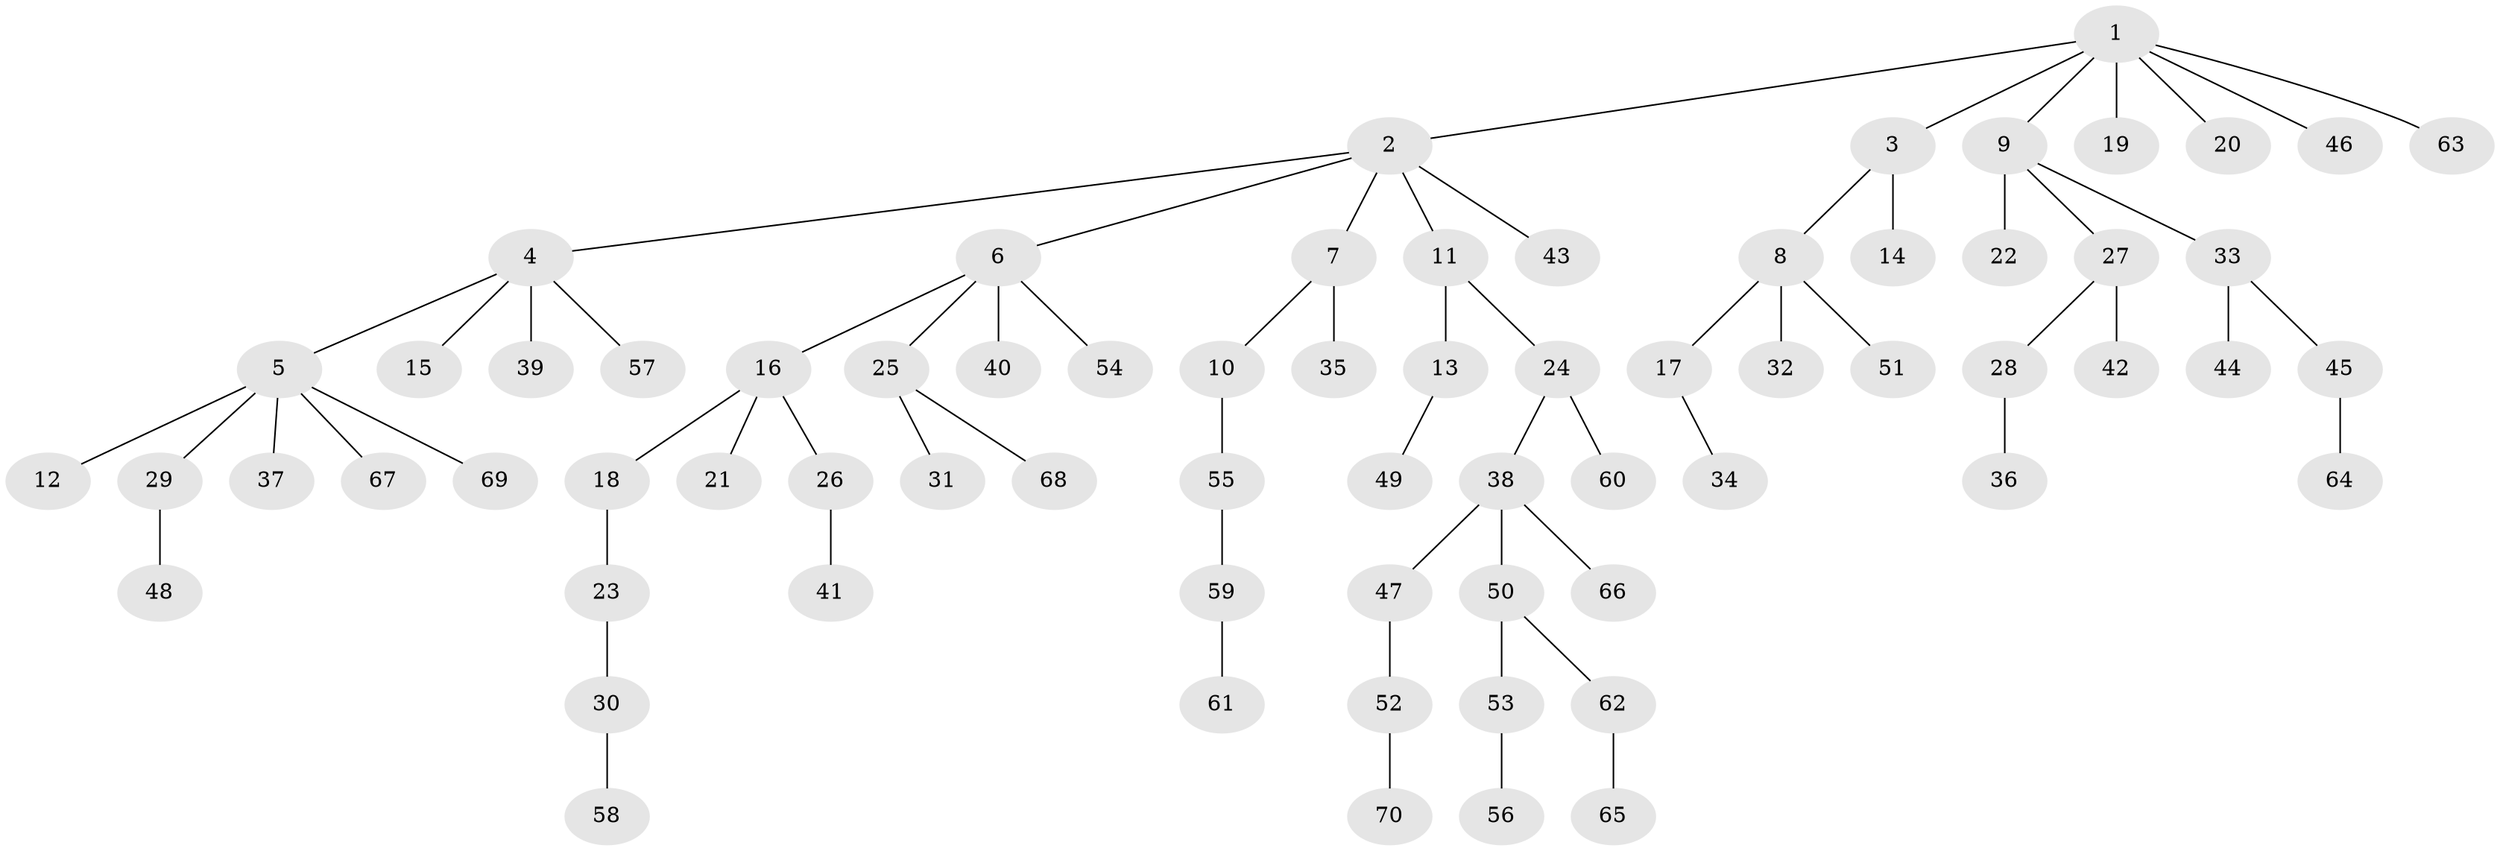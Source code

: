 // original degree distribution, {8: 0.008620689655172414, 7: 0.017241379310344827, 4: 0.0603448275862069, 6: 0.017241379310344827, 3: 0.1206896551724138, 5: 0.02586206896551724, 2: 0.20689655172413793, 1: 0.5431034482758621}
// Generated by graph-tools (version 1.1) at 2025/51/03/04/25 22:51:47]
// undirected, 70 vertices, 69 edges
graph export_dot {
  node [color=gray90,style=filled];
  1;
  2;
  3;
  4;
  5;
  6;
  7;
  8;
  9;
  10;
  11;
  12;
  13;
  14;
  15;
  16;
  17;
  18;
  19;
  20;
  21;
  22;
  23;
  24;
  25;
  26;
  27;
  28;
  29;
  30;
  31;
  32;
  33;
  34;
  35;
  36;
  37;
  38;
  39;
  40;
  41;
  42;
  43;
  44;
  45;
  46;
  47;
  48;
  49;
  50;
  51;
  52;
  53;
  54;
  55;
  56;
  57;
  58;
  59;
  60;
  61;
  62;
  63;
  64;
  65;
  66;
  67;
  68;
  69;
  70;
  1 -- 2 [weight=1.0];
  1 -- 3 [weight=1.0];
  1 -- 9 [weight=1.0];
  1 -- 19 [weight=1.0];
  1 -- 20 [weight=1.0];
  1 -- 46 [weight=1.0];
  1 -- 63 [weight=1.0];
  2 -- 4 [weight=1.0];
  2 -- 6 [weight=1.0];
  2 -- 7 [weight=1.0];
  2 -- 11 [weight=1.0];
  2 -- 43 [weight=1.0];
  3 -- 8 [weight=1.0];
  3 -- 14 [weight=1.0];
  4 -- 5 [weight=1.0];
  4 -- 15 [weight=1.0];
  4 -- 39 [weight=1.0];
  4 -- 57 [weight=1.0];
  5 -- 12 [weight=1.0];
  5 -- 29 [weight=1.0];
  5 -- 37 [weight=1.0];
  5 -- 67 [weight=1.0];
  5 -- 69 [weight=1.0];
  6 -- 16 [weight=1.0];
  6 -- 25 [weight=1.0];
  6 -- 40 [weight=1.0];
  6 -- 54 [weight=1.0];
  7 -- 10 [weight=1.0];
  7 -- 35 [weight=1.0];
  8 -- 17 [weight=1.0];
  8 -- 32 [weight=1.0];
  8 -- 51 [weight=1.0];
  9 -- 22 [weight=1.0];
  9 -- 27 [weight=1.0];
  9 -- 33 [weight=1.0];
  10 -- 55 [weight=1.0];
  11 -- 13 [weight=1.0];
  11 -- 24 [weight=1.0];
  13 -- 49 [weight=1.0];
  16 -- 18 [weight=1.0];
  16 -- 21 [weight=1.0];
  16 -- 26 [weight=1.0];
  17 -- 34 [weight=1.0];
  18 -- 23 [weight=1.0];
  23 -- 30 [weight=1.0];
  24 -- 38 [weight=1.0];
  24 -- 60 [weight=1.0];
  25 -- 31 [weight=1.0];
  25 -- 68 [weight=1.0];
  26 -- 41 [weight=2.0];
  27 -- 28 [weight=1.0];
  27 -- 42 [weight=1.0];
  28 -- 36 [weight=2.0];
  29 -- 48 [weight=2.0];
  30 -- 58 [weight=1.0];
  33 -- 44 [weight=1.0];
  33 -- 45 [weight=1.0];
  38 -- 47 [weight=1.0];
  38 -- 50 [weight=1.0];
  38 -- 66 [weight=1.0];
  45 -- 64 [weight=1.0];
  47 -- 52 [weight=1.0];
  50 -- 53 [weight=1.0];
  50 -- 62 [weight=1.0];
  52 -- 70 [weight=1.0];
  53 -- 56 [weight=1.0];
  55 -- 59 [weight=1.0];
  59 -- 61 [weight=2.0];
  62 -- 65 [weight=1.0];
}
